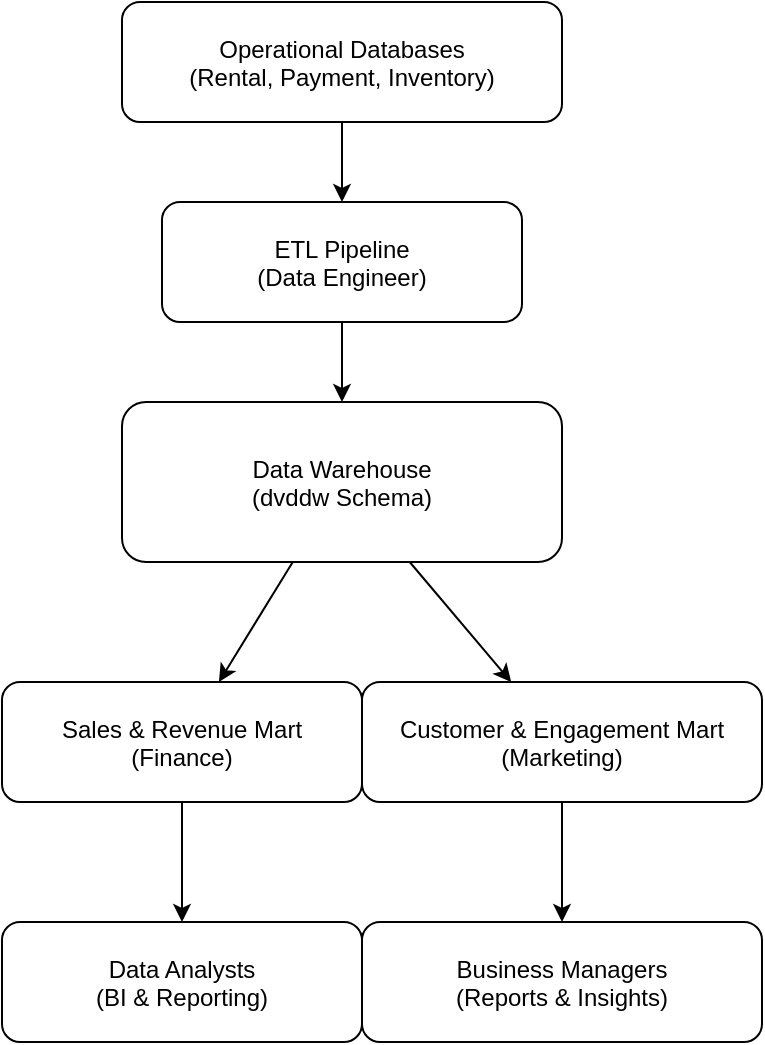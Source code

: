 <mxfile>
  <diagram name="CineStream Data Warehouse Architecture" id="cinedw-arch-001">
    <mxGraphModel>
      <root>
        <mxCell id="0" />
        <mxCell id="1" parent="0" />

        <!-- Source Systems -->
        <mxCell id="2" value="Operational Databases&#xa;(Rental, Payment, Inventory)" style="shape=rectangle;fill=#FFD966;strokeColor=#000000;rounded=1;" vertex="1" parent="1">
          <mxGeometry x="80" y="40" width="220" height="60" as="geometry" />
        </mxCell>

        <!-- ETL Pipeline -->
        <mxCell id="3" value="ETL Pipeline&#xa;(Data Engineer)" style="shape=rectangle;fill=#93C47D;strokeColor=#000000;rounded=1;" vertex="1" parent="1">
          <mxGeometry x="100" y="140" width="180" height="60" as="geometry" />
        </mxCell>

        <!-- Arrow from Source to ETL -->
        <mxCell id="4" edge="1" parent="1" source="2" target="3">
          <mxGeometry relative="1" as="geometry" />
        </mxCell>

        <!-- Data Warehouse -->
        <mxCell id="5" value="Data Warehouse&#xa;(dvddw Schema)" style="shape=rectangle;fill=#6FA8DC;strokeColor=#000000;rounded=1;" vertex="1" parent="1">
          <mxGeometry x="80" y="240" width="220" height="80" as="geometry" />
        </mxCell>

        <!-- Arrow from ETL to DW -->
        <mxCell id="6" edge="1" parent="1" source="3" target="5">
          <mxGeometry relative="1" as="geometry" />
        </mxCell>

        <!-- Data Mart 1 -->
        <mxCell id="7" value="Sales &amp; Revenue Mart&#xa;(Finance)" style="shape=rectangle;fill=#EAD1DC;strokeColor=#000000;rounded=1;" vertex="1" parent="1">
          <mxGeometry x="20" y="380" width="180" height="60" as="geometry" />
        </mxCell>

        <!-- Data Mart 2 -->
        <mxCell id="8" value="Customer &amp; Engagement Mart&#xa;(Marketing)" style="shape=rectangle;fill=#EAD1DC;strokeColor=#000000;rounded=1;" vertex="1" parent="1">
          <mxGeometry x="200" y="380" width="200" height="60" as="geometry" />
        </mxCell>

        <!-- Arrow from DW to Data Marts -->
        <mxCell id="9" edge="1" parent="1" source="5" target="7">
          <mxGeometry relative="1" as="geometry" />
        </mxCell>
        <mxCell id="10" edge="1" parent="1" source="5" target="8">
          <mxGeometry relative="1" as="geometry" />
        </mxCell>

        <!-- End Users 1 -->
        <mxCell id="11" value="Data Analysts&#xa;(BI &amp; Reporting)" style="shape=rectangle;fill=#F6B26B;strokeColor=#000000;rounded=1;" vertex="1" parent="1">
          <mxGeometry x="20" y="500" width="180" height="60" as="geometry" />
        </mxCell>

        <!-- End Users 2 -->
        <mxCell id="12" value="Business Managers&#xa;(Reports &amp; Insights)" style="shape=rectangle;fill=#F6B26B;strokeColor=#000000;rounded=1;" vertex="1" parent="1">
          <mxGeometry x="200" y="500" width="200" height="60" as="geometry" />
        </mxCell>

        <!-- Arrows from Data Marts to End Users -->
        <mxCell id="13" edge="1" parent="1" source="7" target="11">
          <mxGeometry relative="1" as="geometry" />
        </mxCell>
        <mxCell id="14" edge="1" parent="1" source="8" target="12">
          <mxGeometry relative="1" as="geometry" />
        </mxCell>

      </root>
    </mxGraphModel>
  </diagram>
</mxfile>
